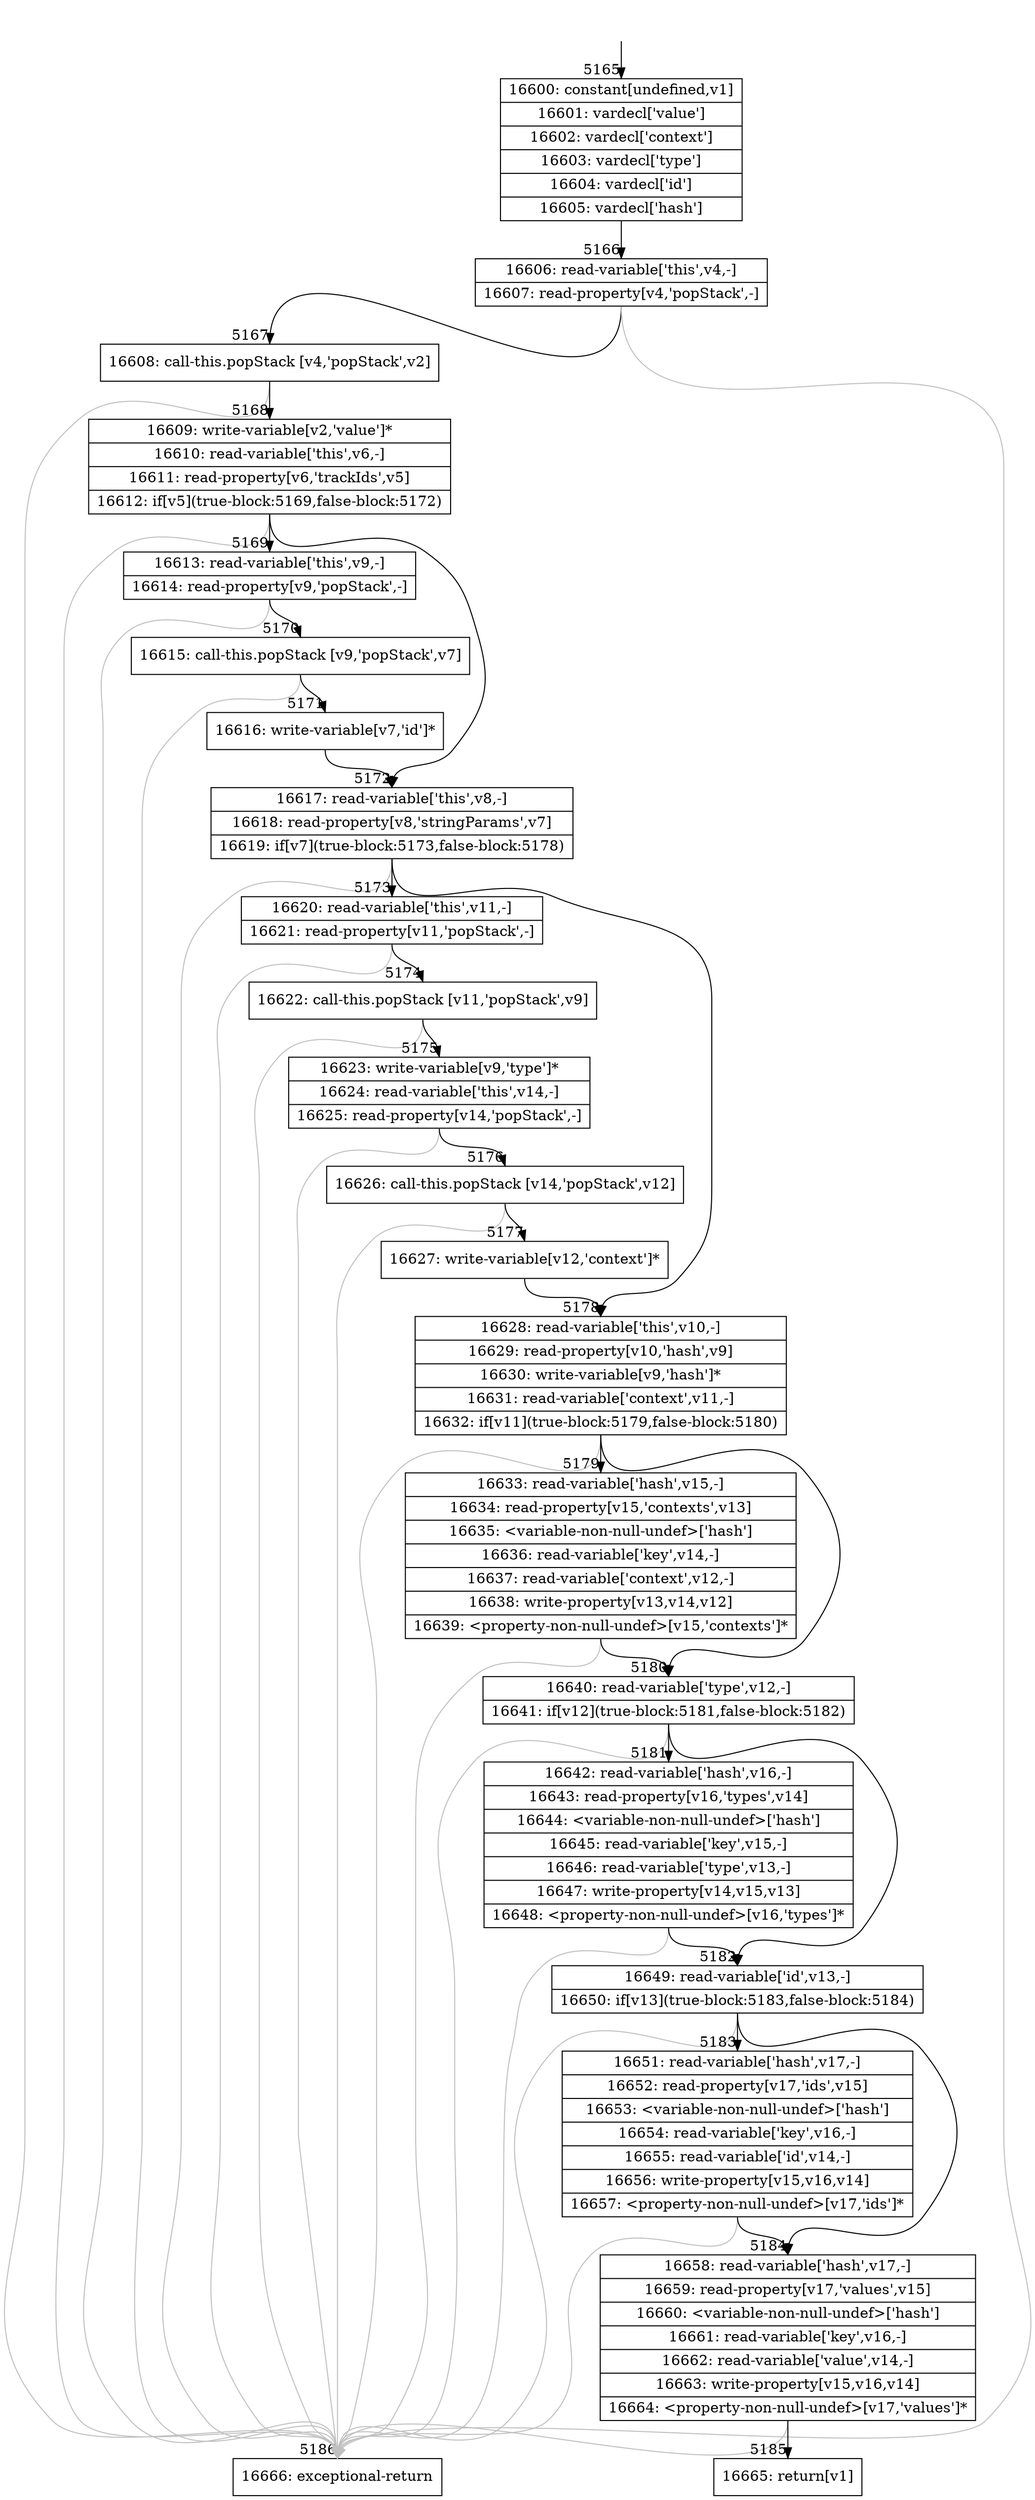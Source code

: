 digraph {
rankdir="TD"
BB_entry241[shape=none,label=""];
BB_entry241 -> BB5165 [tailport=s, headport=n, headlabel="    5165"]
BB5165 [shape=record label="{16600: constant[undefined,v1]|16601: vardecl['value']|16602: vardecl['context']|16603: vardecl['type']|16604: vardecl['id']|16605: vardecl['hash']}" ] 
BB5165 -> BB5166 [tailport=s, headport=n, headlabel="      5166"]
BB5166 [shape=record label="{16606: read-variable['this',v4,-]|16607: read-property[v4,'popStack',-]}" ] 
BB5166 -> BB5167 [tailport=s, headport=n, headlabel="      5167"]
BB5166 -> BB5186 [tailport=s, headport=n, color=gray, headlabel="      5186"]
BB5167 [shape=record label="{16608: call-this.popStack [v4,'popStack',v2]}" ] 
BB5167 -> BB5168 [tailport=s, headport=n, headlabel="      5168"]
BB5167 -> BB5186 [tailport=s, headport=n, color=gray]
BB5168 [shape=record label="{16609: write-variable[v2,'value']*|16610: read-variable['this',v6,-]|16611: read-property[v6,'trackIds',v5]|16612: if[v5](true-block:5169,false-block:5172)}" ] 
BB5168 -> BB5169 [tailport=s, headport=n, headlabel="      5169"]
BB5168 -> BB5172 [tailport=s, headport=n, headlabel="      5172"]
BB5168 -> BB5186 [tailport=s, headport=n, color=gray]
BB5169 [shape=record label="{16613: read-variable['this',v9,-]|16614: read-property[v9,'popStack',-]}" ] 
BB5169 -> BB5170 [tailport=s, headport=n, headlabel="      5170"]
BB5169 -> BB5186 [tailport=s, headport=n, color=gray]
BB5170 [shape=record label="{16615: call-this.popStack [v9,'popStack',v7]}" ] 
BB5170 -> BB5171 [tailport=s, headport=n, headlabel="      5171"]
BB5170 -> BB5186 [tailport=s, headport=n, color=gray]
BB5171 [shape=record label="{16616: write-variable[v7,'id']*}" ] 
BB5171 -> BB5172 [tailport=s, headport=n]
BB5172 [shape=record label="{16617: read-variable['this',v8,-]|16618: read-property[v8,'stringParams',v7]|16619: if[v7](true-block:5173,false-block:5178)}" ] 
BB5172 -> BB5173 [tailport=s, headport=n, headlabel="      5173"]
BB5172 -> BB5178 [tailport=s, headport=n, headlabel="      5178"]
BB5172 -> BB5186 [tailport=s, headport=n, color=gray]
BB5173 [shape=record label="{16620: read-variable['this',v11,-]|16621: read-property[v11,'popStack',-]}" ] 
BB5173 -> BB5174 [tailport=s, headport=n, headlabel="      5174"]
BB5173 -> BB5186 [tailport=s, headport=n, color=gray]
BB5174 [shape=record label="{16622: call-this.popStack [v11,'popStack',v9]}" ] 
BB5174 -> BB5175 [tailport=s, headport=n, headlabel="      5175"]
BB5174 -> BB5186 [tailport=s, headport=n, color=gray]
BB5175 [shape=record label="{16623: write-variable[v9,'type']*|16624: read-variable['this',v14,-]|16625: read-property[v14,'popStack',-]}" ] 
BB5175 -> BB5176 [tailport=s, headport=n, headlabel="      5176"]
BB5175 -> BB5186 [tailport=s, headport=n, color=gray]
BB5176 [shape=record label="{16626: call-this.popStack [v14,'popStack',v12]}" ] 
BB5176 -> BB5177 [tailport=s, headport=n, headlabel="      5177"]
BB5176 -> BB5186 [tailport=s, headport=n, color=gray]
BB5177 [shape=record label="{16627: write-variable[v12,'context']*}" ] 
BB5177 -> BB5178 [tailport=s, headport=n]
BB5178 [shape=record label="{16628: read-variable['this',v10,-]|16629: read-property[v10,'hash',v9]|16630: write-variable[v9,'hash']*|16631: read-variable['context',v11,-]|16632: if[v11](true-block:5179,false-block:5180)}" ] 
BB5178 -> BB5179 [tailport=s, headport=n, headlabel="      5179"]
BB5178 -> BB5180 [tailport=s, headport=n, headlabel="      5180"]
BB5178 -> BB5186 [tailport=s, headport=n, color=gray]
BB5179 [shape=record label="{16633: read-variable['hash',v15,-]|16634: read-property[v15,'contexts',v13]|16635: \<variable-non-null-undef\>['hash']|16636: read-variable['key',v14,-]|16637: read-variable['context',v12,-]|16638: write-property[v13,v14,v12]|16639: \<property-non-null-undef\>[v15,'contexts']*}" ] 
BB5179 -> BB5180 [tailport=s, headport=n]
BB5179 -> BB5186 [tailport=s, headport=n, color=gray]
BB5180 [shape=record label="{16640: read-variable['type',v12,-]|16641: if[v12](true-block:5181,false-block:5182)}" ] 
BB5180 -> BB5181 [tailport=s, headport=n, headlabel="      5181"]
BB5180 -> BB5182 [tailport=s, headport=n, headlabel="      5182"]
BB5180 -> BB5186 [tailport=s, headport=n, color=gray]
BB5181 [shape=record label="{16642: read-variable['hash',v16,-]|16643: read-property[v16,'types',v14]|16644: \<variable-non-null-undef\>['hash']|16645: read-variable['key',v15,-]|16646: read-variable['type',v13,-]|16647: write-property[v14,v15,v13]|16648: \<property-non-null-undef\>[v16,'types']*}" ] 
BB5181 -> BB5182 [tailport=s, headport=n]
BB5181 -> BB5186 [tailport=s, headport=n, color=gray]
BB5182 [shape=record label="{16649: read-variable['id',v13,-]|16650: if[v13](true-block:5183,false-block:5184)}" ] 
BB5182 -> BB5183 [tailport=s, headport=n, headlabel="      5183"]
BB5182 -> BB5184 [tailport=s, headport=n, headlabel="      5184"]
BB5182 -> BB5186 [tailport=s, headport=n, color=gray]
BB5183 [shape=record label="{16651: read-variable['hash',v17,-]|16652: read-property[v17,'ids',v15]|16653: \<variable-non-null-undef\>['hash']|16654: read-variable['key',v16,-]|16655: read-variable['id',v14,-]|16656: write-property[v15,v16,v14]|16657: \<property-non-null-undef\>[v17,'ids']*}" ] 
BB5183 -> BB5184 [tailport=s, headport=n]
BB5183 -> BB5186 [tailport=s, headport=n, color=gray]
BB5184 [shape=record label="{16658: read-variable['hash',v17,-]|16659: read-property[v17,'values',v15]|16660: \<variable-non-null-undef\>['hash']|16661: read-variable['key',v16,-]|16662: read-variable['value',v14,-]|16663: write-property[v15,v16,v14]|16664: \<property-non-null-undef\>[v17,'values']*}" ] 
BB5184 -> BB5185 [tailport=s, headport=n, headlabel="      5185"]
BB5184 -> BB5186 [tailport=s, headport=n, color=gray]
BB5185 [shape=record label="{16665: return[v1]}" ] 
BB5186 [shape=record label="{16666: exceptional-return}" ] 
//#$~ 3321
}
